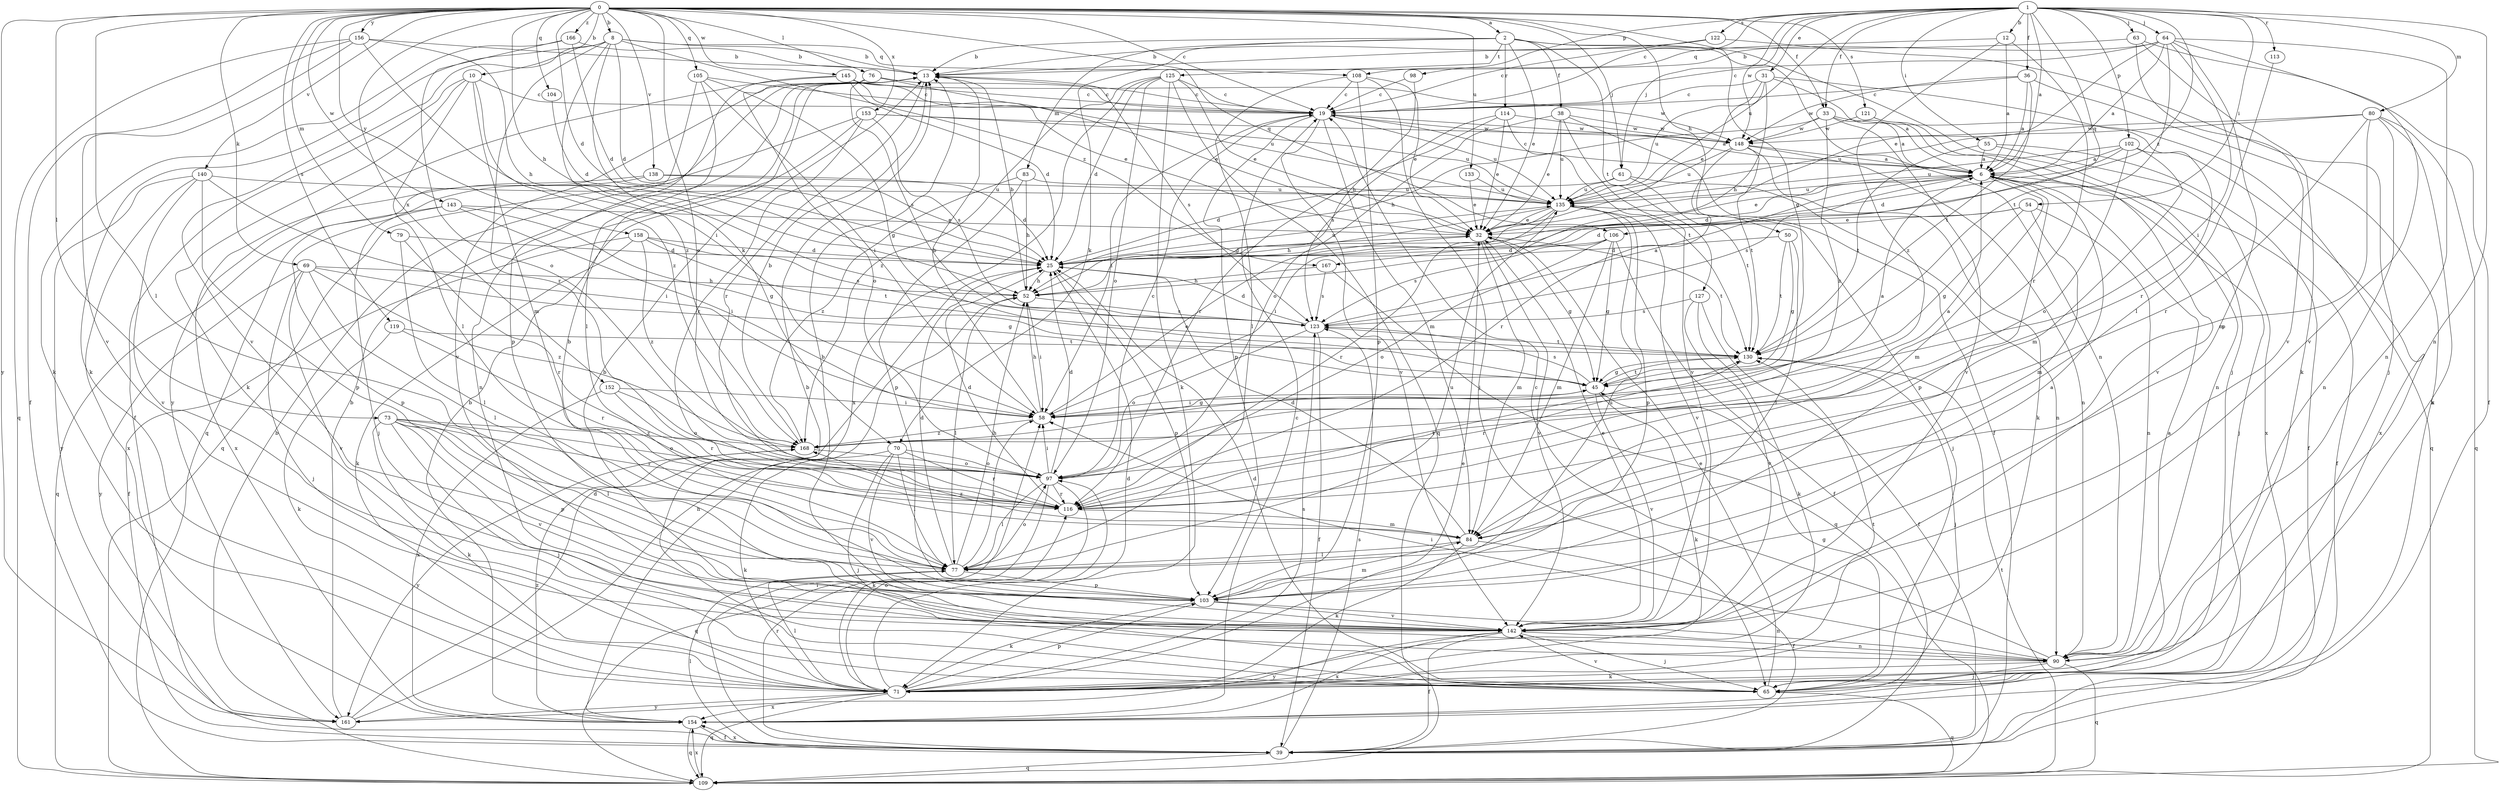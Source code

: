 strict digraph  {
0;
1;
2;
6;
8;
10;
12;
13;
19;
25;
31;
32;
33;
36;
38;
39;
45;
50;
52;
54;
55;
58;
61;
63;
64;
65;
69;
70;
71;
73;
76;
77;
79;
80;
83;
84;
90;
97;
98;
102;
103;
104;
105;
106;
108;
109;
113;
114;
116;
119;
121;
122;
123;
125;
127;
130;
133;
135;
138;
140;
142;
143;
145;
148;
152;
153;
154;
156;
158;
161;
166;
167;
168;
0 -> 2  [label=a];
0 -> 8  [label=b];
0 -> 10  [label=b];
0 -> 19  [label=c];
0 -> 25  [label=d];
0 -> 33  [label=f];
0 -> 45  [label=g];
0 -> 50  [label=h];
0 -> 52  [label=h];
0 -> 61  [label=j];
0 -> 69  [label=k];
0 -> 73  [label=l];
0 -> 76  [label=l];
0 -> 77  [label=l];
0 -> 79  [label=m];
0 -> 97  [label=o];
0 -> 104  [label=q];
0 -> 105  [label=q];
0 -> 106  [label=q];
0 -> 119  [label=s];
0 -> 121  [label=s];
0 -> 133  [label=u];
0 -> 138  [label=v];
0 -> 140  [label=v];
0 -> 143  [label=w];
0 -> 145  [label=w];
0 -> 152  [label=x];
0 -> 153  [label=x];
0 -> 156  [label=y];
0 -> 158  [label=y];
0 -> 161  [label=y];
0 -> 166  [label=z];
1 -> 6  [label=a];
1 -> 12  [label=b];
1 -> 19  [label=c];
1 -> 31  [label=e];
1 -> 33  [label=f];
1 -> 36  [label=f];
1 -> 54  [label=i];
1 -> 55  [label=i];
1 -> 61  [label=j];
1 -> 63  [label=j];
1 -> 64  [label=j];
1 -> 80  [label=m];
1 -> 90  [label=n];
1 -> 98  [label=p];
1 -> 102  [label=p];
1 -> 106  [label=q];
1 -> 113  [label=r];
1 -> 122  [label=s];
1 -> 135  [label=u];
1 -> 148  [label=w];
1 -> 167  [label=z];
2 -> 13  [label=b];
2 -> 32  [label=e];
2 -> 38  [label=f];
2 -> 65  [label=j];
2 -> 70  [label=k];
2 -> 83  [label=m];
2 -> 90  [label=n];
2 -> 114  [label=r];
2 -> 125  [label=t];
2 -> 127  [label=t];
6 -> 19  [label=c];
6 -> 25  [label=d];
6 -> 32  [label=e];
6 -> 39  [label=f];
6 -> 65  [label=j];
6 -> 84  [label=m];
6 -> 103  [label=p];
6 -> 123  [label=s];
6 -> 135  [label=u];
8 -> 13  [label=b];
8 -> 25  [label=d];
8 -> 70  [label=k];
8 -> 71  [label=k];
8 -> 108  [label=q];
8 -> 116  [label=r];
8 -> 142  [label=v];
8 -> 167  [label=z];
8 -> 168  [label=z];
10 -> 19  [label=c];
10 -> 39  [label=f];
10 -> 71  [label=k];
10 -> 77  [label=l];
10 -> 84  [label=m];
10 -> 168  [label=z];
12 -> 6  [label=a];
12 -> 108  [label=q];
12 -> 116  [label=r];
12 -> 168  [label=z];
13 -> 19  [label=c];
13 -> 109  [label=q];
13 -> 116  [label=r];
13 -> 123  [label=s];
19 -> 6  [label=a];
19 -> 58  [label=i];
19 -> 84  [label=m];
19 -> 103  [label=p];
19 -> 135  [label=u];
19 -> 142  [label=v];
19 -> 148  [label=w];
25 -> 52  [label=h];
25 -> 103  [label=p];
25 -> 135  [label=u];
31 -> 6  [label=a];
31 -> 19  [label=c];
31 -> 32  [label=e];
31 -> 52  [label=h];
31 -> 116  [label=r];
31 -> 135  [label=u];
32 -> 25  [label=d];
32 -> 45  [label=g];
32 -> 84  [label=m];
32 -> 130  [label=t];
32 -> 142  [label=v];
33 -> 6  [label=a];
33 -> 52  [label=h];
33 -> 109  [label=q];
33 -> 142  [label=v];
33 -> 148  [label=w];
33 -> 168  [label=z];
36 -> 6  [label=a];
36 -> 19  [label=c];
36 -> 130  [label=t];
36 -> 148  [label=w];
36 -> 154  [label=x];
38 -> 32  [label=e];
38 -> 39  [label=f];
38 -> 97  [label=o];
38 -> 135  [label=u];
38 -> 142  [label=v];
38 -> 148  [label=w];
39 -> 58  [label=i];
39 -> 77  [label=l];
39 -> 109  [label=q];
39 -> 116  [label=r];
39 -> 123  [label=s];
39 -> 154  [label=x];
45 -> 58  [label=i];
45 -> 71  [label=k];
45 -> 123  [label=s];
45 -> 130  [label=t];
45 -> 142  [label=v];
50 -> 25  [label=d];
50 -> 45  [label=g];
50 -> 77  [label=l];
50 -> 130  [label=t];
52 -> 13  [label=b];
52 -> 58  [label=i];
52 -> 77  [label=l];
52 -> 123  [label=s];
54 -> 25  [label=d];
54 -> 32  [label=e];
54 -> 45  [label=g];
54 -> 84  [label=m];
54 -> 90  [label=n];
55 -> 6  [label=a];
55 -> 39  [label=f];
55 -> 130  [label=t];
55 -> 154  [label=x];
58 -> 6  [label=a];
58 -> 13  [label=b];
58 -> 32  [label=e];
58 -> 45  [label=g];
58 -> 52  [label=h];
58 -> 168  [label=z];
61 -> 25  [label=d];
61 -> 90  [label=n];
61 -> 130  [label=t];
61 -> 135  [label=u];
63 -> 13  [label=b];
63 -> 39  [label=f];
63 -> 71  [label=k];
63 -> 142  [label=v];
64 -> 6  [label=a];
64 -> 13  [label=b];
64 -> 19  [label=c];
64 -> 32  [label=e];
64 -> 58  [label=i];
64 -> 90  [label=n];
64 -> 103  [label=p];
64 -> 130  [label=t];
64 -> 142  [label=v];
65 -> 13  [label=b];
65 -> 25  [label=d];
65 -> 32  [label=e];
65 -> 45  [label=g];
65 -> 109  [label=q];
65 -> 142  [label=v];
69 -> 45  [label=g];
69 -> 52  [label=h];
69 -> 65  [label=j];
69 -> 77  [label=l];
69 -> 142  [label=v];
69 -> 161  [label=y];
69 -> 168  [label=z];
70 -> 65  [label=j];
70 -> 71  [label=k];
70 -> 77  [label=l];
70 -> 97  [label=o];
70 -> 116  [label=r];
70 -> 142  [label=v];
71 -> 6  [label=a];
71 -> 25  [label=d];
71 -> 32  [label=e];
71 -> 77  [label=l];
71 -> 97  [label=o];
71 -> 103  [label=p];
71 -> 109  [label=q];
71 -> 123  [label=s];
71 -> 130  [label=t];
71 -> 154  [label=x];
71 -> 161  [label=y];
73 -> 65  [label=j];
73 -> 71  [label=k];
73 -> 77  [label=l];
73 -> 97  [label=o];
73 -> 103  [label=p];
73 -> 116  [label=r];
73 -> 142  [label=v];
73 -> 168  [label=z];
76 -> 19  [label=c];
76 -> 32  [label=e];
76 -> 97  [label=o];
76 -> 123  [label=s];
77 -> 25  [label=d];
77 -> 52  [label=h];
77 -> 58  [label=i];
77 -> 97  [label=o];
77 -> 103  [label=p];
77 -> 135  [label=u];
79 -> 25  [label=d];
79 -> 77  [label=l];
79 -> 116  [label=r];
80 -> 71  [label=k];
80 -> 84  [label=m];
80 -> 90  [label=n];
80 -> 109  [label=q];
80 -> 116  [label=r];
80 -> 135  [label=u];
80 -> 148  [label=w];
83 -> 52  [label=h];
83 -> 103  [label=p];
83 -> 135  [label=u];
83 -> 168  [label=z];
84 -> 25  [label=d];
84 -> 39  [label=f];
84 -> 71  [label=k];
84 -> 77  [label=l];
84 -> 168  [label=z];
90 -> 13  [label=b];
90 -> 19  [label=c];
90 -> 58  [label=i];
90 -> 65  [label=j];
90 -> 71  [label=k];
90 -> 109  [label=q];
97 -> 19  [label=c];
97 -> 25  [label=d];
97 -> 58  [label=i];
97 -> 71  [label=k];
97 -> 77  [label=l];
97 -> 109  [label=q];
97 -> 116  [label=r];
98 -> 19  [label=c];
98 -> 52  [label=h];
102 -> 6  [label=a];
102 -> 25  [label=d];
102 -> 84  [label=m];
102 -> 97  [label=o];
102 -> 135  [label=u];
102 -> 154  [label=x];
103 -> 6  [label=a];
103 -> 13  [label=b];
103 -> 71  [label=k];
103 -> 84  [label=m];
103 -> 90  [label=n];
103 -> 135  [label=u];
103 -> 142  [label=v];
104 -> 25  [label=d];
105 -> 19  [label=c];
105 -> 45  [label=g];
105 -> 58  [label=i];
105 -> 77  [label=l];
105 -> 142  [label=v];
106 -> 25  [label=d];
106 -> 39  [label=f];
106 -> 45  [label=g];
106 -> 84  [label=m];
106 -> 97  [label=o];
106 -> 123  [label=s];
108 -> 19  [label=c];
108 -> 32  [label=e];
108 -> 65  [label=j];
108 -> 77  [label=l];
108 -> 103  [label=p];
109 -> 13  [label=b];
109 -> 130  [label=t];
109 -> 154  [label=x];
113 -> 77  [label=l];
114 -> 32  [label=e];
114 -> 116  [label=r];
114 -> 123  [label=s];
114 -> 130  [label=t];
114 -> 148  [label=w];
116 -> 25  [label=d];
116 -> 84  [label=m];
116 -> 130  [label=t];
119 -> 71  [label=k];
119 -> 116  [label=r];
119 -> 130  [label=t];
121 -> 90  [label=n];
121 -> 142  [label=v];
121 -> 148  [label=w];
122 -> 13  [label=b];
122 -> 19  [label=c];
122 -> 65  [label=j];
123 -> 6  [label=a];
123 -> 25  [label=d];
123 -> 39  [label=f];
123 -> 97  [label=o];
123 -> 130  [label=t];
125 -> 19  [label=c];
125 -> 25  [label=d];
125 -> 32  [label=e];
125 -> 71  [label=k];
125 -> 97  [label=o];
125 -> 109  [label=q];
125 -> 154  [label=x];
125 -> 168  [label=z];
127 -> 39  [label=f];
127 -> 71  [label=k];
127 -> 123  [label=s];
127 -> 142  [label=v];
130 -> 45  [label=g];
130 -> 65  [label=j];
130 -> 116  [label=r];
133 -> 32  [label=e];
133 -> 135  [label=u];
135 -> 32  [label=e];
135 -> 52  [label=h];
135 -> 58  [label=i];
135 -> 65  [label=j];
135 -> 103  [label=p];
135 -> 116  [label=r];
135 -> 142  [label=v];
138 -> 25  [label=d];
138 -> 65  [label=j];
138 -> 135  [label=u];
138 -> 154  [label=x];
140 -> 58  [label=i];
140 -> 103  [label=p];
140 -> 135  [label=u];
140 -> 142  [label=v];
140 -> 154  [label=x];
140 -> 161  [label=y];
142 -> 13  [label=b];
142 -> 32  [label=e];
142 -> 39  [label=f];
142 -> 65  [label=j];
142 -> 90  [label=n];
142 -> 154  [label=x];
142 -> 161  [label=y];
143 -> 32  [label=e];
143 -> 45  [label=g];
143 -> 58  [label=i];
143 -> 103  [label=p];
143 -> 109  [label=q];
145 -> 19  [label=c];
145 -> 25  [label=d];
145 -> 32  [label=e];
145 -> 103  [label=p];
145 -> 135  [label=u];
145 -> 148  [label=w];
145 -> 161  [label=y];
148 -> 6  [label=a];
148 -> 71  [label=k];
148 -> 90  [label=n];
148 -> 116  [label=r];
148 -> 130  [label=t];
148 -> 135  [label=u];
152 -> 58  [label=i];
152 -> 97  [label=o];
152 -> 116  [label=r];
152 -> 154  [label=x];
153 -> 90  [label=n];
153 -> 109  [label=q];
153 -> 116  [label=r];
153 -> 123  [label=s];
153 -> 135  [label=u];
153 -> 148  [label=w];
154 -> 13  [label=b];
154 -> 19  [label=c];
154 -> 39  [label=f];
154 -> 109  [label=q];
154 -> 168  [label=z];
156 -> 13  [label=b];
156 -> 39  [label=f];
156 -> 52  [label=h];
156 -> 58  [label=i];
156 -> 109  [label=q];
156 -> 142  [label=v];
158 -> 25  [label=d];
158 -> 39  [label=f];
158 -> 71  [label=k];
158 -> 123  [label=s];
158 -> 130  [label=t];
158 -> 168  [label=z];
161 -> 13  [label=b];
161 -> 25  [label=d];
161 -> 52  [label=h];
166 -> 13  [label=b];
166 -> 25  [label=d];
166 -> 71  [label=k];
166 -> 97  [label=o];
167 -> 52  [label=h];
167 -> 109  [label=q];
167 -> 123  [label=s];
168 -> 6  [label=a];
168 -> 13  [label=b];
168 -> 97  [label=o];
168 -> 161  [label=y];
}
